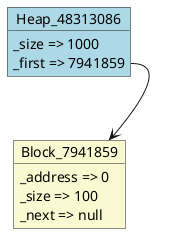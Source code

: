 @startuml object
object Heap_48313086#LightBlue {
  _size => 1000
  _first => 7941859
}
object Block_7941859#LightGoldenRodYellow {
  _address => 0
  _size => 100
  _next => null
}
Heap_48313086::_first --> Block_7941859
@enduml
